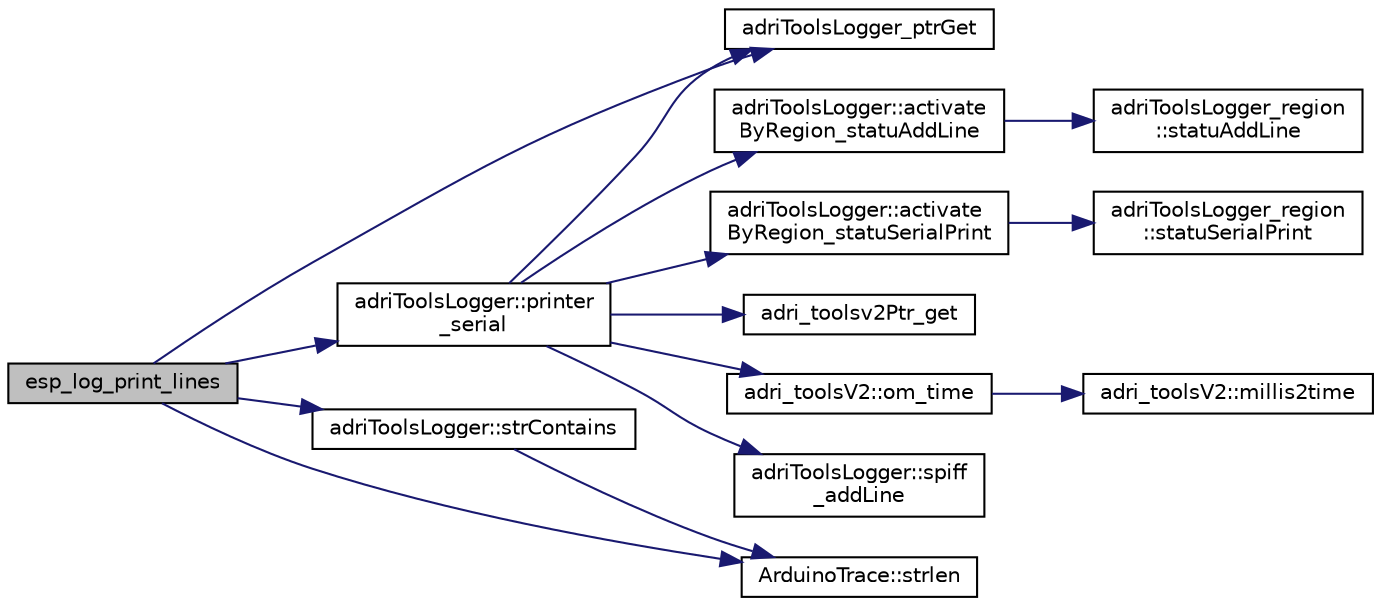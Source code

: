 digraph "esp_log_print_lines"
{
 // LATEX_PDF_SIZE
  edge [fontname="Helvetica",fontsize="10",labelfontname="Helvetica",labelfontsize="10"];
  node [fontname="Helvetica",fontsize="10",shape=record];
  rankdir="LR";
  Node1 [label="esp_log_print_lines",height=0.2,width=0.4,color="black", fillcolor="grey75", style="filled", fontcolor="black",tooltip=" "];
  Node1 -> Node2 [color="midnightblue",fontsize="10",style="solid",fontname="Helvetica"];
  Node2 [label="adriToolsLogger_ptrGet",height=0.2,width=0.4,color="black", fillcolor="white", style="filled",URL="$logger_8cpp.html#a116548807732c186911fa15ac1f1f5f8",tooltip="ptr ver la dernierre instance de la classe \"adriToolsLogger\""];
  Node1 -> Node3 [color="midnightblue",fontsize="10",style="solid",fontname="Helvetica"];
  Node3 [label="adriToolsLogger::printer\l_serial",height=0.2,width=0.4,color="black", fillcolor="white", style="filled",URL="$classadri_tools_logger.html#a1f00d3da522d8783f153aca6fb8c9cc6",tooltip="fonction final pour le \"printf\" et \"littfs\""];
  Node3 -> Node4 [color="midnightblue",fontsize="10",style="solid",fontname="Helvetica"];
  Node4 [label="adriToolsLogger::activate\lByRegion_statuAddLine",height=0.2,width=0.4,color="black", fillcolor="white", style="filled",URL="$classadri_tools_logger.html#ab8896b040f54087175389b65a6728b59",tooltip="obtenir si la region peut \"littlefs\""];
  Node4 -> Node5 [color="midnightblue",fontsize="10",style="solid",fontname="Helvetica"];
  Node5 [label="adriToolsLogger_region\l::statuAddLine",height=0.2,width=0.4,color="black", fillcolor="white", style="filled",URL="$classadri_tools_logger__region.html#a9c918f36188c558f3962ad7b05e74618",tooltip="get the value of _addLine"];
  Node3 -> Node6 [color="midnightblue",fontsize="10",style="solid",fontname="Helvetica"];
  Node6 [label="adriToolsLogger::activate\lByRegion_statuSerialPrint",height=0.2,width=0.4,color="black", fillcolor="white", style="filled",URL="$classadri_tools_logger.html#ac72a3b5d3e752b99ec647a28160ad84e",tooltip="obtenir si la region peut \"printf\""];
  Node6 -> Node7 [color="midnightblue",fontsize="10",style="solid",fontname="Helvetica"];
  Node7 [label="adriToolsLogger_region\l::statuSerialPrint",height=0.2,width=0.4,color="black", fillcolor="white", style="filled",URL="$classadri_tools_logger__region.html#a71b9ec397a6f8f1b3fb1a26b419b1be5",tooltip="get the value of _serial"];
  Node3 -> Node8 [color="midnightblue",fontsize="10",style="solid",fontname="Helvetica"];
  Node8 [label="adri_toolsv2Ptr_get",height=0.2,width=0.4,color="black", fillcolor="white", style="filled",URL="$core_8cpp.html#a2b69a357d9a2272f5e1839ab22a1b27d",tooltip=" "];
  Node3 -> Node2 [color="midnightblue",fontsize="10",style="solid",fontname="Helvetica"];
  Node3 -> Node9 [color="midnightblue",fontsize="10",style="solid",fontname="Helvetica"];
  Node9 [label="adri_toolsV2::om_time",height=0.2,width=0.4,color="black", fillcolor="white", style="filled",URL="$classadri__tools_v2.html#a8ffd27d9bf5a5ce2bb83214b20d7ffe2",tooltip=" "];
  Node9 -> Node10 [color="midnightblue",fontsize="10",style="solid",fontname="Helvetica"];
  Node10 [label="adri_toolsV2::millis2time",height=0.2,width=0.4,color="black", fillcolor="white", style="filled",URL="$classadri__tools_v2.html#ab7e3a88c1cd221c952d3f1b3ce361cc7",tooltip=" "];
  Node3 -> Node11 [color="midnightblue",fontsize="10",style="solid",fontname="Helvetica"];
  Node11 [label="adriToolsLogger::spiff\l_addLine",height=0.2,width=0.4,color="black", fillcolor="white", style="filled",URL="$classadri_tools_logger.html#a46271f530b5368e4acedee9498e5bb7e",tooltip="ajoute un ligne au fichier log"];
  Node1 -> Node12 [color="midnightblue",fontsize="10",style="solid",fontname="Helvetica"];
  Node12 [label="adriToolsLogger::strContains",height=0.2,width=0.4,color="black", fillcolor="white", style="filled",URL="$classadri_tools_logger.html#aab3dd527fef5e19d2753f2fdc72f64fc",tooltip="recherche des similitude dans une chaine de caractére"];
  Node12 -> Node13 [color="midnightblue",fontsize="10",style="solid",fontname="Helvetica"];
  Node13 [label="ArduinoTrace::strlen",height=0.2,width=0.4,color="black", fillcolor="white", style="filled",URL="$namespace_arduino_trace.html#a3089af7d454fda5903dc27fbdba9c4ff",tooltip=" "];
  Node1 -> Node13 [color="midnightblue",fontsize="10",style="solid",fontname="Helvetica"];
}
